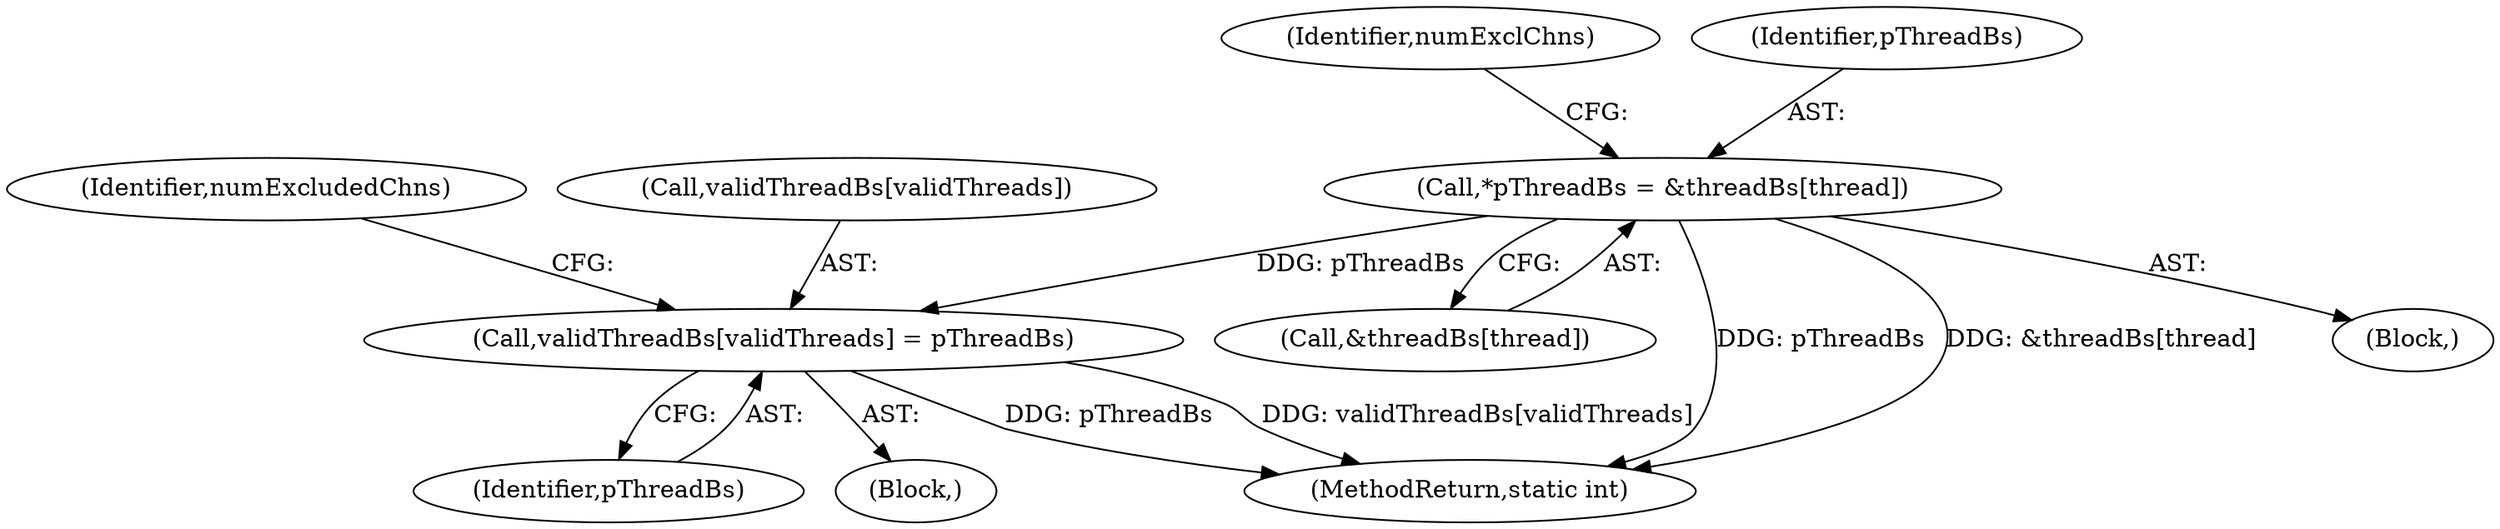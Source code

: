 digraph "0_Android_5d4405f601fa11a8955fd7611532c982420e4206@API" {
"1000350" [label="(Call,*pThreadBs = &threadBs[thread])"];
"1000426" [label="(Call,validThreadBs[validThreads] = pThreadBs)"];
"1000426" [label="(Call,validThreadBs[validThreads] = pThreadBs)"];
"1000348" [label="(Block,)"];
"1000350" [label="(Call,*pThreadBs = &threadBs[thread])"];
"1000358" [label="(Identifier,numExclChns)"];
"1000425" [label="(Block,)"];
"1000351" [label="(Identifier,pThreadBs)"];
"1000352" [label="(Call,&threadBs[thread])"];
"1000433" [label="(Identifier,numExcludedChns)"];
"1000660" [label="(MethodReturn,static int)"];
"1000430" [label="(Identifier,pThreadBs)"];
"1000427" [label="(Call,validThreadBs[validThreads])"];
"1000350" -> "1000348"  [label="AST: "];
"1000350" -> "1000352"  [label="CFG: "];
"1000351" -> "1000350"  [label="AST: "];
"1000352" -> "1000350"  [label="AST: "];
"1000358" -> "1000350"  [label="CFG: "];
"1000350" -> "1000660"  [label="DDG: pThreadBs"];
"1000350" -> "1000660"  [label="DDG: &threadBs[thread]"];
"1000350" -> "1000426"  [label="DDG: pThreadBs"];
"1000426" -> "1000425"  [label="AST: "];
"1000426" -> "1000430"  [label="CFG: "];
"1000427" -> "1000426"  [label="AST: "];
"1000430" -> "1000426"  [label="AST: "];
"1000433" -> "1000426"  [label="CFG: "];
"1000426" -> "1000660"  [label="DDG: validThreadBs[validThreads]"];
"1000426" -> "1000660"  [label="DDG: pThreadBs"];
}
